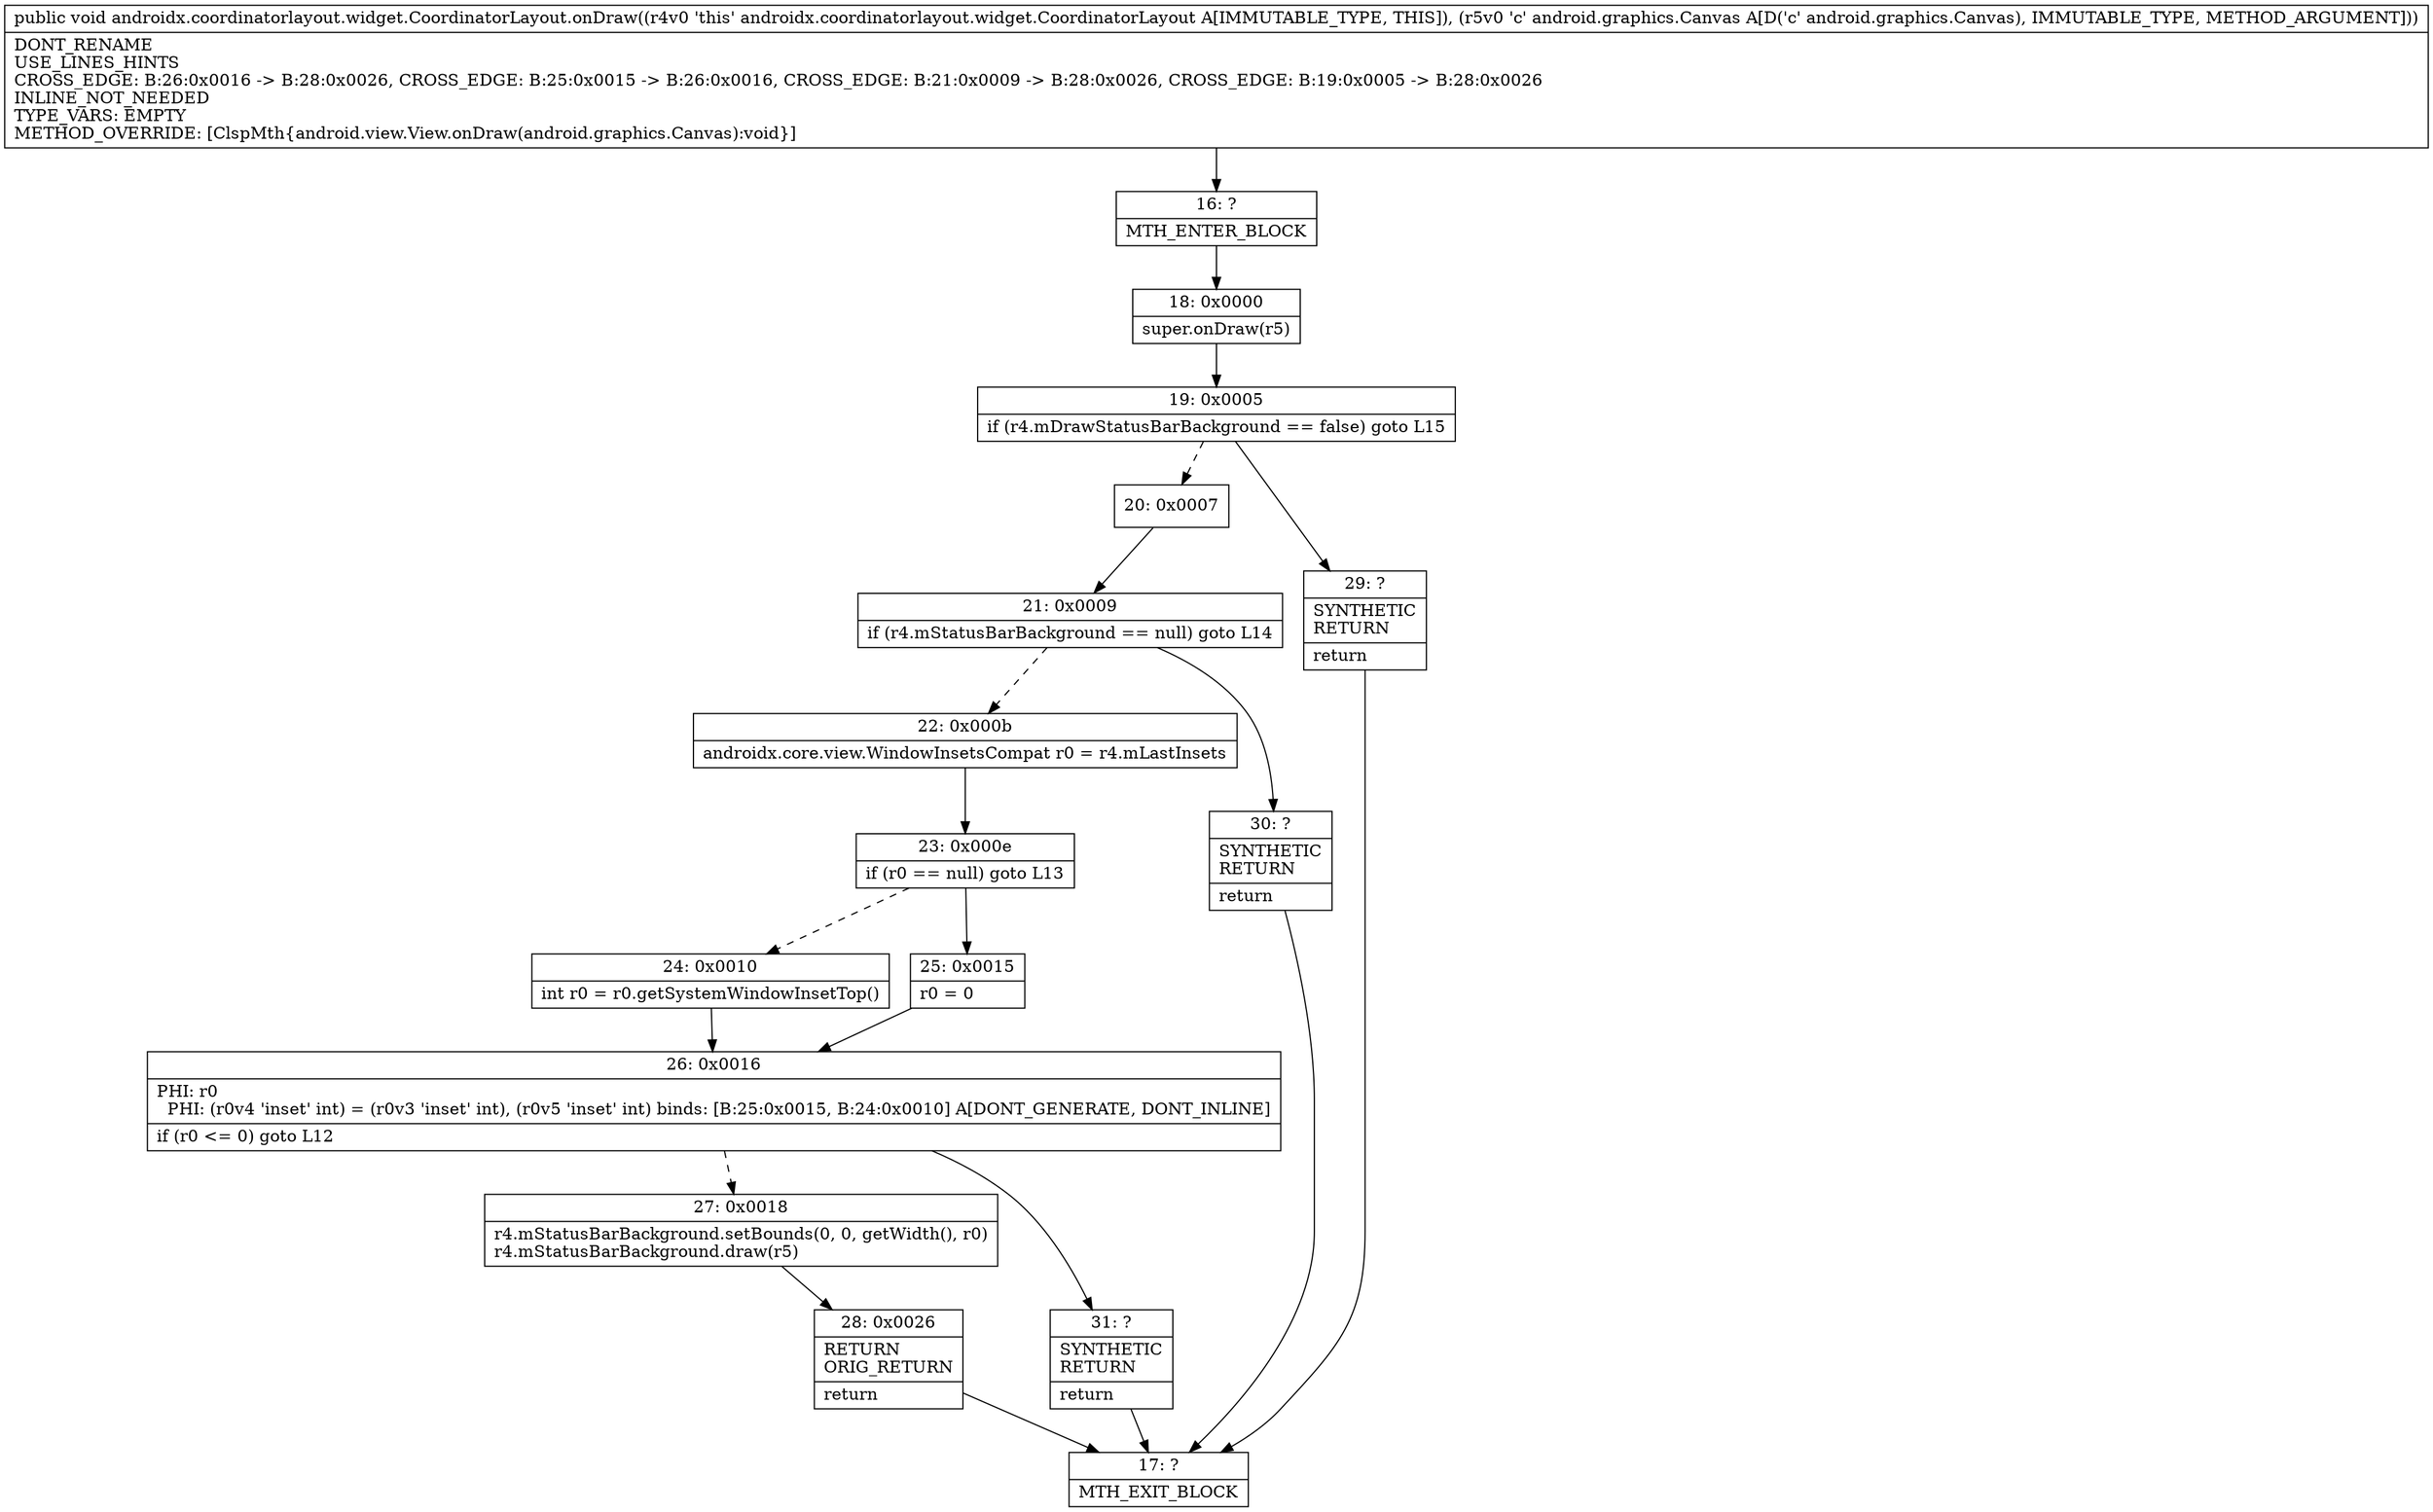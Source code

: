 digraph "CFG forandroidx.coordinatorlayout.widget.CoordinatorLayout.onDraw(Landroid\/graphics\/Canvas;)V" {
Node_16 [shape=record,label="{16\:\ ?|MTH_ENTER_BLOCK\l}"];
Node_18 [shape=record,label="{18\:\ 0x0000|super.onDraw(r5)\l}"];
Node_19 [shape=record,label="{19\:\ 0x0005|if (r4.mDrawStatusBarBackground == false) goto L15\l}"];
Node_20 [shape=record,label="{20\:\ 0x0007}"];
Node_21 [shape=record,label="{21\:\ 0x0009|if (r4.mStatusBarBackground == null) goto L14\l}"];
Node_22 [shape=record,label="{22\:\ 0x000b|androidx.core.view.WindowInsetsCompat r0 = r4.mLastInsets\l}"];
Node_23 [shape=record,label="{23\:\ 0x000e|if (r0 == null) goto L13\l}"];
Node_24 [shape=record,label="{24\:\ 0x0010|int r0 = r0.getSystemWindowInsetTop()\l}"];
Node_26 [shape=record,label="{26\:\ 0x0016|PHI: r0 \l  PHI: (r0v4 'inset' int) = (r0v3 'inset' int), (r0v5 'inset' int) binds: [B:25:0x0015, B:24:0x0010] A[DONT_GENERATE, DONT_INLINE]\l|if (r0 \<= 0) goto L12\l}"];
Node_27 [shape=record,label="{27\:\ 0x0018|r4.mStatusBarBackground.setBounds(0, 0, getWidth(), r0)\lr4.mStatusBarBackground.draw(r5)\l}"];
Node_28 [shape=record,label="{28\:\ 0x0026|RETURN\lORIG_RETURN\l|return\l}"];
Node_17 [shape=record,label="{17\:\ ?|MTH_EXIT_BLOCK\l}"];
Node_31 [shape=record,label="{31\:\ ?|SYNTHETIC\lRETURN\l|return\l}"];
Node_25 [shape=record,label="{25\:\ 0x0015|r0 = 0\l}"];
Node_30 [shape=record,label="{30\:\ ?|SYNTHETIC\lRETURN\l|return\l}"];
Node_29 [shape=record,label="{29\:\ ?|SYNTHETIC\lRETURN\l|return\l}"];
MethodNode[shape=record,label="{public void androidx.coordinatorlayout.widget.CoordinatorLayout.onDraw((r4v0 'this' androidx.coordinatorlayout.widget.CoordinatorLayout A[IMMUTABLE_TYPE, THIS]), (r5v0 'c' android.graphics.Canvas A[D('c' android.graphics.Canvas), IMMUTABLE_TYPE, METHOD_ARGUMENT]))  | DONT_RENAME\lUSE_LINES_HINTS\lCROSS_EDGE: B:26:0x0016 \-\> B:28:0x0026, CROSS_EDGE: B:25:0x0015 \-\> B:26:0x0016, CROSS_EDGE: B:21:0x0009 \-\> B:28:0x0026, CROSS_EDGE: B:19:0x0005 \-\> B:28:0x0026\lINLINE_NOT_NEEDED\lTYPE_VARS: EMPTY\lMETHOD_OVERRIDE: [ClspMth\{android.view.View.onDraw(android.graphics.Canvas):void\}]\l}"];
MethodNode -> Node_16;Node_16 -> Node_18;
Node_18 -> Node_19;
Node_19 -> Node_20[style=dashed];
Node_19 -> Node_29;
Node_20 -> Node_21;
Node_21 -> Node_22[style=dashed];
Node_21 -> Node_30;
Node_22 -> Node_23;
Node_23 -> Node_24[style=dashed];
Node_23 -> Node_25;
Node_24 -> Node_26;
Node_26 -> Node_27[style=dashed];
Node_26 -> Node_31;
Node_27 -> Node_28;
Node_28 -> Node_17;
Node_31 -> Node_17;
Node_25 -> Node_26;
Node_30 -> Node_17;
Node_29 -> Node_17;
}

